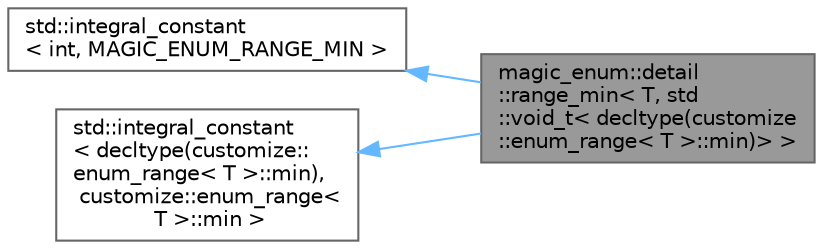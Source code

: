 digraph "magic_enum::detail::range_min&lt; T, std::void_t&lt; decltype(customize::enum_range&lt; T &gt;::min)&gt; &gt;"
{
 // LATEX_PDF_SIZE
  bgcolor="transparent";
  edge [fontname=Helvetica,fontsize=10,labelfontname=Helvetica,labelfontsize=10];
  node [fontname=Helvetica,fontsize=10,shape=box,height=0.2,width=0.4];
  rankdir="LR";
  Node1 [id="Node000001",label="magic_enum::detail\l::range_min\< T, std\l::void_t\< decltype(customize\l::enum_range\< T \>::min)\> \>",height=0.2,width=0.4,color="gray40", fillcolor="grey60", style="filled", fontcolor="black",tooltip=" "];
  Node2 -> Node1 [id="edge1_Node000001_Node000002",dir="back",color="steelblue1",style="solid",tooltip=" "];
  Node2 [id="Node000002",label="std::integral_constant\l\< int, MAGIC_ENUM_RANGE_MIN \>",height=0.2,width=0.4,color="gray40", fillcolor="white", style="filled",tooltip=" "];
  Node3 -> Node1 [id="edge2_Node000001_Node000003",dir="back",color="steelblue1",style="solid",tooltip=" "];
  Node3 [id="Node000003",label="std::integral_constant\l\< decltype(customize::\lenum_range\< T \>::min),\l customize::enum_range\<\l T \>::min \>",height=0.2,width=0.4,color="gray40", fillcolor="white", style="filled",tooltip=" "];
}
